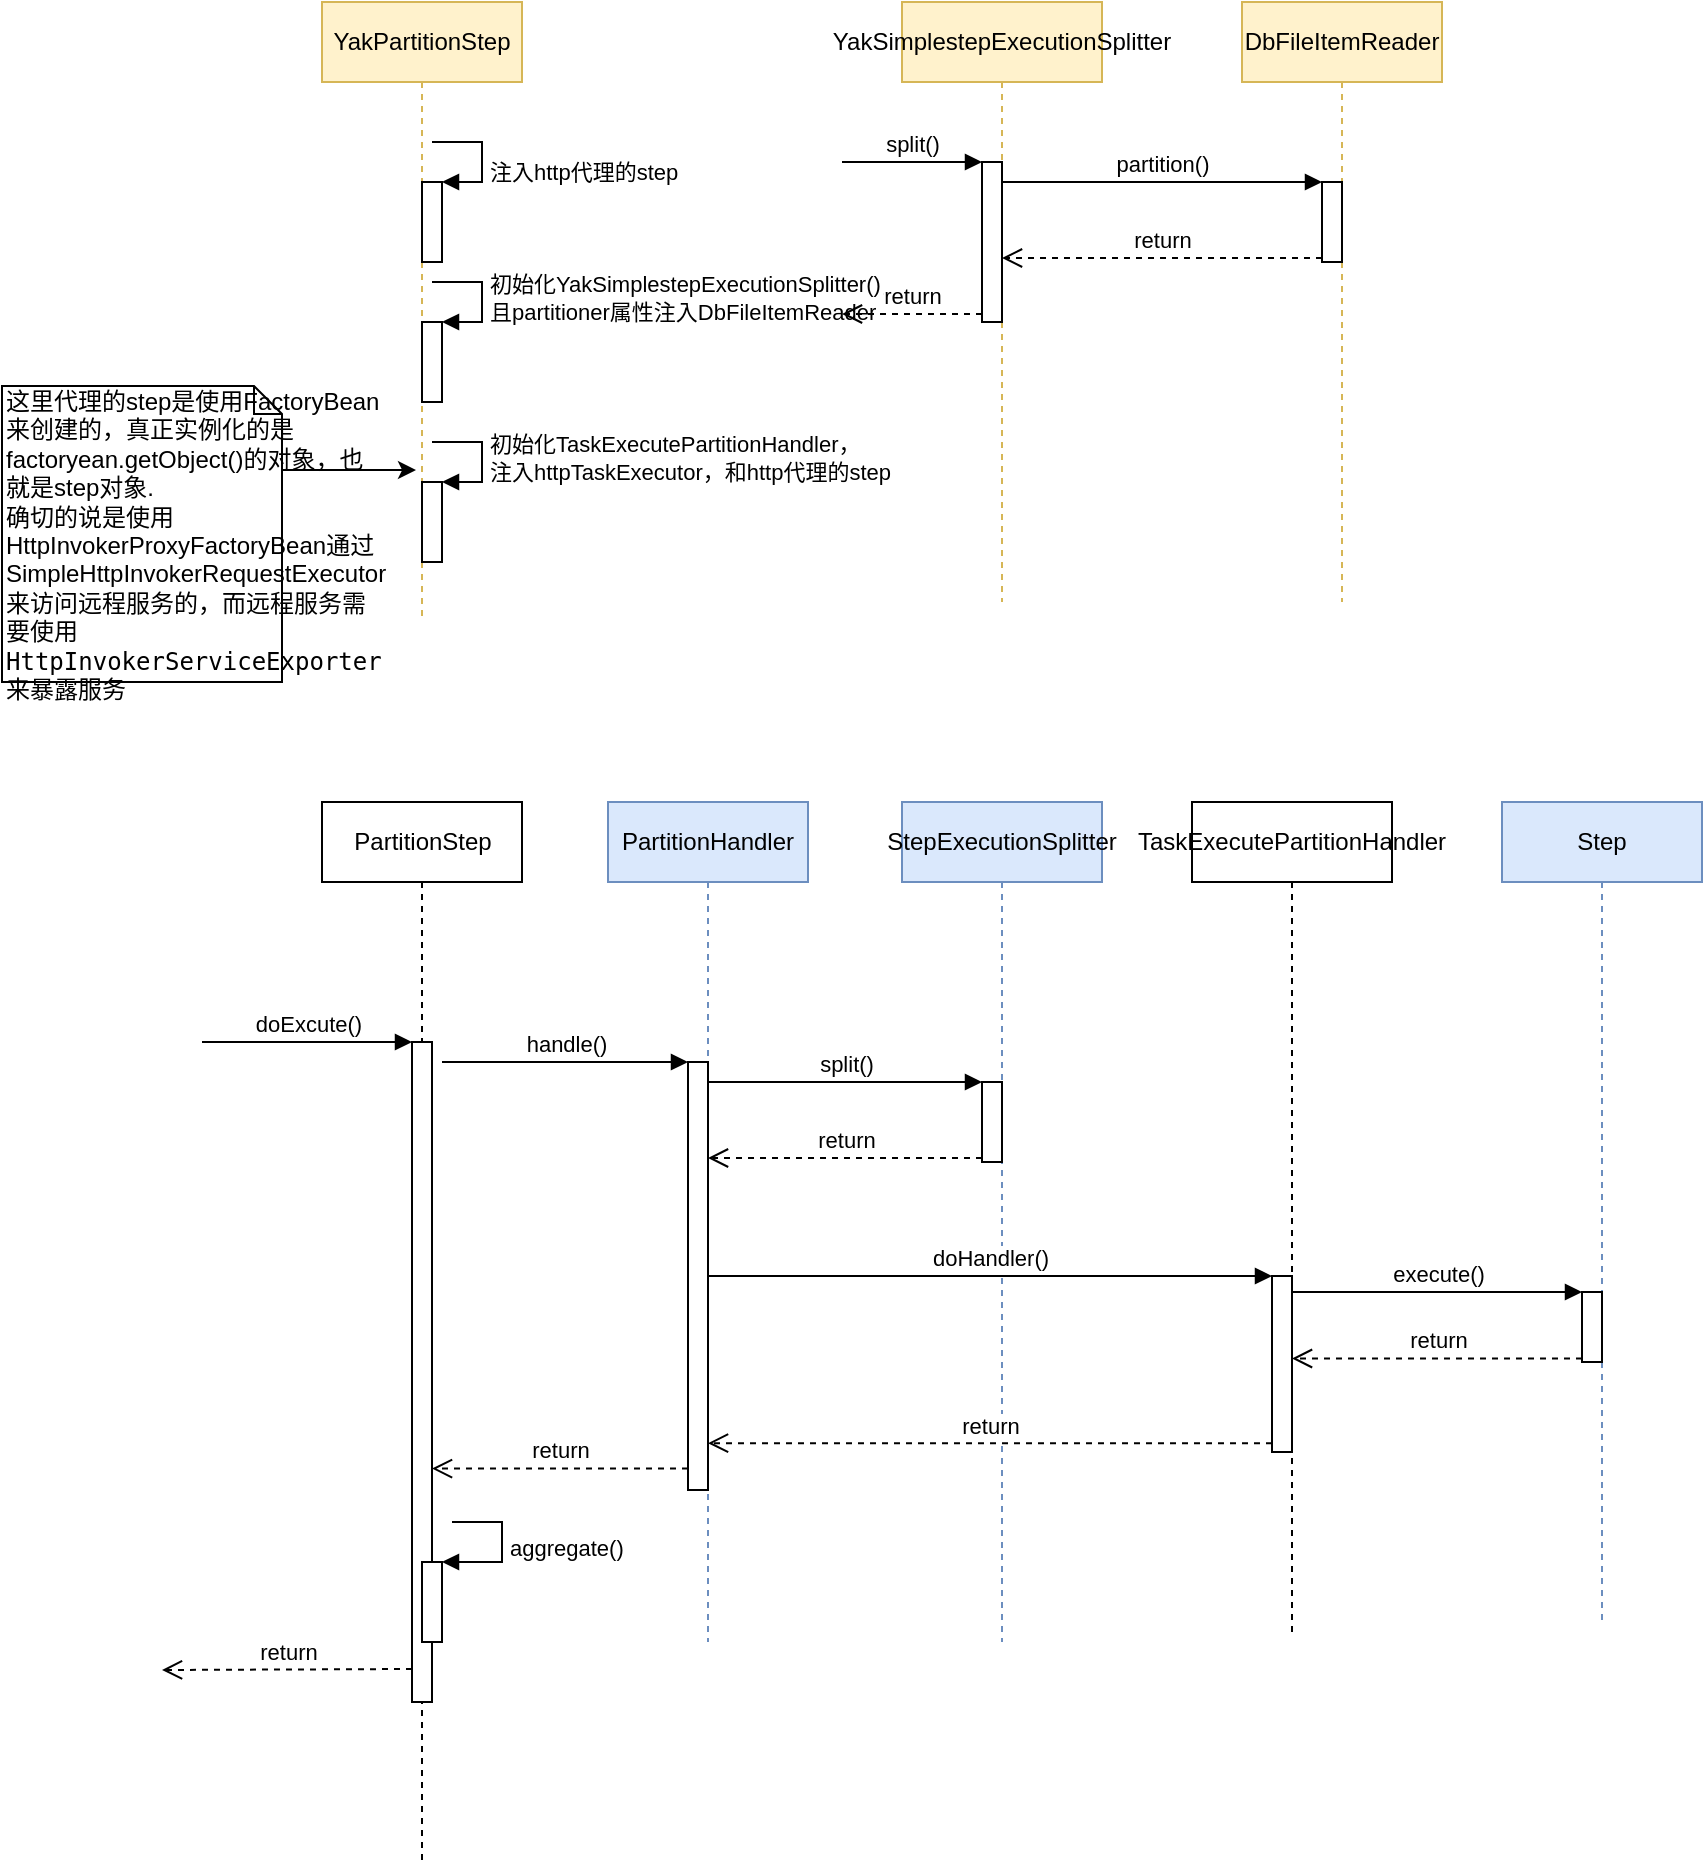 <mxfile version="10.5.2" type="github"><diagram id="ylUeLNdrSpQdOFzQ51bp" name="batch-PartitionStep"><mxGraphModel dx="1041" dy="1866" grid="1" gridSize="10" guides="1" tooltips="1" connect="1" arrows="1" fold="1" page="1" pageScale="1" pageWidth="827" pageHeight="1169" math="0" shadow="0"><root><mxCell id="0"/><mxCell id="1" parent="0"/><mxCell id="XrwcKrybZTWYj--sa5Qm-3" value="&lt;div&gt;PartitionStep&lt;/div&gt;" style="html=1;points=[];perimeter=orthogonalPerimeter;shape=umlLifeline;participant=label;fontFamily=Helvetica;fontSize=12;fontColor=#000000;align=center;strokeColor=#000000;fillColor=#ffffff;recursiveResize=0;container=1;collapsible=0;" parent="1" vertex="1"><mxGeometry x="170" y="110" width="100" height="530" as="geometry"/></mxCell><mxCell id="XrwcKrybZTWYj--sa5Qm-11" value="" style="html=1;points=[];perimeter=orthogonalPerimeter;" parent="XrwcKrybZTWYj--sa5Qm-3" vertex="1"><mxGeometry x="45" y="120" width="10" height="330" as="geometry"/></mxCell><mxCell id="-YU2F0639E0cb6_3mxNs-47" value="" style="html=1;points=[];perimeter=orthogonalPerimeter;" parent="XrwcKrybZTWYj--sa5Qm-3" vertex="1"><mxGeometry x="50" y="380" width="10" height="40" as="geometry"/></mxCell><mxCell id="-YU2F0639E0cb6_3mxNs-48" value="aggregate()" style="edgeStyle=orthogonalEdgeStyle;html=1;align=left;spacingLeft=2;endArrow=block;rounded=0;entryX=1;entryY=0;" parent="XrwcKrybZTWYj--sa5Qm-3" target="-YU2F0639E0cb6_3mxNs-47" edge="1"><mxGeometry relative="1" as="geometry"><mxPoint x="65" y="360" as="sourcePoint"/><Array as="points"><mxPoint x="90" y="360"/></Array></mxGeometry></mxCell><mxCell id="XrwcKrybZTWYj--sa5Qm-4" value="&lt;div&gt;PartitionHandler&lt;/div&gt;" style="shape=umlLifeline;perimeter=lifelinePerimeter;whiteSpace=wrap;html=1;container=1;collapsible=0;recursiveResize=0;outlineConnect=0;fillColor=#dae8fc;strokeColor=#6c8ebf;" parent="1" vertex="1"><mxGeometry x="313" y="110" width="100" height="420" as="geometry"/></mxCell><mxCell id="-YU2F0639E0cb6_3mxNs-1" value="" style="html=1;points=[];perimeter=orthogonalPerimeter;" parent="XrwcKrybZTWYj--sa5Qm-4" vertex="1"><mxGeometry x="40" y="130" width="10" height="214" as="geometry"/></mxCell><mxCell id="-YU2F0639E0cb6_3mxNs-4" value="StepExecutionSplitter" style="shape=umlLifeline;perimeter=lifelinePerimeter;whiteSpace=wrap;html=1;container=1;collapsible=0;recursiveResize=0;outlineConnect=0;fillColor=#dae8fc;strokeColor=#6c8ebf;" parent="1" vertex="1"><mxGeometry x="460" y="110" width="100" height="420" as="geometry"/></mxCell><mxCell id="-YU2F0639E0cb6_3mxNs-5" value="" style="html=1;points=[];perimeter=orthogonalPerimeter;" parent="-YU2F0639E0cb6_3mxNs-4" vertex="1"><mxGeometry x="40" y="140" width="10" height="40" as="geometry"/></mxCell><mxCell id="-YU2F0639E0cb6_3mxNs-6" value="split()" style="html=1;verticalAlign=bottom;endArrow=block;entryX=0;entryY=0;" parent="1" source="XrwcKrybZTWYj--sa5Qm-4" target="-YU2F0639E0cb6_3mxNs-5" edge="1"><mxGeometry relative="1" as="geometry"><mxPoint x="460" y="250" as="sourcePoint"/></mxGeometry></mxCell><mxCell id="-YU2F0639E0cb6_3mxNs-2" value="handle()" style="html=1;verticalAlign=bottom;endArrow=block;entryX=0;entryY=0;" parent="1" target="-YU2F0639E0cb6_3mxNs-1" edge="1"><mxGeometry relative="1" as="geometry"><mxPoint x="230" y="240" as="sourcePoint"/></mxGeometry></mxCell><mxCell id="-YU2F0639E0cb6_3mxNs-7" value="return" style="html=1;verticalAlign=bottom;endArrow=open;dashed=1;endSize=8;exitX=0;exitY=0.95;" parent="1" source="-YU2F0639E0cb6_3mxNs-5" target="XrwcKrybZTWYj--sa5Qm-4" edge="1"><mxGeometry relative="1" as="geometry"><mxPoint x="440" y="326" as="targetPoint"/></mxGeometry></mxCell><mxCell id="-YU2F0639E0cb6_3mxNs-3" value="return" style="html=1;verticalAlign=bottom;endArrow=open;dashed=1;endSize=8;exitX=0;exitY=0.95;" parent="1" source="-YU2F0639E0cb6_3mxNs-1" target="XrwcKrybZTWYj--sa5Qm-11" edge="1"><mxGeometry relative="1" as="geometry"><mxPoint x="290" y="316" as="targetPoint"/></mxGeometry></mxCell><mxCell id="-YU2F0639E0cb6_3mxNs-8" value="&lt;div&gt;TaskExecutePartitionHandler&lt;/div&gt;" style="shape=umlLifeline;perimeter=lifelinePerimeter;whiteSpace=wrap;html=1;container=1;collapsible=0;recursiveResize=0;outlineConnect=0;" parent="1" vertex="1"><mxGeometry x="605" y="110" width="100" height="418" as="geometry"/></mxCell><mxCell id="-YU2F0639E0cb6_3mxNs-16" value="" style="html=1;points=[];perimeter=orthogonalPerimeter;" parent="-YU2F0639E0cb6_3mxNs-8" vertex="1"><mxGeometry x="40" y="237" width="10" height="88" as="geometry"/></mxCell><mxCell id="-YU2F0639E0cb6_3mxNs-17" value="doHandler()" style="html=1;verticalAlign=bottom;endArrow=block;entryX=0;entryY=0;" parent="1" source="XrwcKrybZTWYj--sa5Qm-4" target="-YU2F0639E0cb6_3mxNs-16" edge="1"><mxGeometry relative="1" as="geometry"><mxPoint x="570" y="348" as="sourcePoint"/></mxGeometry></mxCell><mxCell id="-YU2F0639E0cb6_3mxNs-18" value="return" style="html=1;verticalAlign=bottom;endArrow=open;dashed=1;endSize=8;exitX=0;exitY=0.95;" parent="1" source="-YU2F0639E0cb6_3mxNs-16" target="XrwcKrybZTWYj--sa5Qm-4" edge="1"><mxGeometry relative="1" as="geometry"><mxPoint x="570" y="424" as="targetPoint"/></mxGeometry></mxCell><mxCell id="-YU2F0639E0cb6_3mxNs-22" value="Step" style="shape=umlLifeline;perimeter=lifelinePerimeter;whiteSpace=wrap;html=1;container=1;collapsible=0;recursiveResize=0;outlineConnect=0;fillColor=#dae8fc;strokeColor=#6c8ebf;" parent="1" vertex="1"><mxGeometry x="760" y="110" width="100" height="410" as="geometry"/></mxCell><mxCell id="-YU2F0639E0cb6_3mxNs-23" value="" style="html=1;points=[];perimeter=orthogonalPerimeter;" parent="-YU2F0639E0cb6_3mxNs-22" vertex="1"><mxGeometry x="40" y="245" width="10" height="35" as="geometry"/></mxCell><mxCell id="-YU2F0639E0cb6_3mxNs-25" value="return" style="html=1;verticalAlign=bottom;endArrow=open;dashed=1;endSize=8;exitX=0;exitY=0.95;" parent="1" source="-YU2F0639E0cb6_3mxNs-23" target="-YU2F0639E0cb6_3mxNs-8" edge="1"><mxGeometry relative="1" as="geometry"><mxPoint x="730" y="431" as="targetPoint"/></mxGeometry></mxCell><mxCell id="-YU2F0639E0cb6_3mxNs-24" value="execute()" style="html=1;verticalAlign=bottom;endArrow=block;entryX=0;entryY=0;" parent="1" source="-YU2F0639E0cb6_3mxNs-8" target="-YU2F0639E0cb6_3mxNs-23" edge="1"><mxGeometry relative="1" as="geometry"><mxPoint x="730" y="355" as="sourcePoint"/></mxGeometry></mxCell><mxCell id="-YU2F0639E0cb6_3mxNs-26" value="YakPartitionStep" style="shape=umlLifeline;perimeter=lifelinePerimeter;whiteSpace=wrap;html=1;container=1;collapsible=0;recursiveResize=0;outlineConnect=0;fillColor=#fff2cc;strokeColor=#d6b656;" parent="1" vertex="1"><mxGeometry x="170" y="-290" width="100" height="310" as="geometry"/></mxCell><mxCell id="-YU2F0639E0cb6_3mxNs-27" value="" style="html=1;points=[];perimeter=orthogonalPerimeter;" parent="-YU2F0639E0cb6_3mxNs-26" vertex="1"><mxGeometry x="50" y="90" width="10" height="40" as="geometry"/></mxCell><mxCell id="-YU2F0639E0cb6_3mxNs-28" value="&lt;br&gt;注入http代理的step" style="edgeStyle=orthogonalEdgeStyle;html=1;align=left;spacingLeft=2;endArrow=block;rounded=0;entryX=1;entryY=0;" parent="-YU2F0639E0cb6_3mxNs-26" target="-YU2F0639E0cb6_3mxNs-27" edge="1"><mxGeometry relative="1" as="geometry"><mxPoint x="55" y="70" as="sourcePoint"/><Array as="points"><mxPoint x="80" y="70"/></Array></mxGeometry></mxCell><mxCell id="-YU2F0639E0cb6_3mxNs-29" value="" style="html=1;points=[];perimeter=orthogonalPerimeter;" parent="-YU2F0639E0cb6_3mxNs-26" vertex="1"><mxGeometry x="50" y="160" width="10" height="40" as="geometry"/></mxCell><mxCell id="-YU2F0639E0cb6_3mxNs-30" value="&lt;div&gt;初始化YakSimplestepExecutionSplitter()，&lt;/div&gt;&lt;div&gt;且partitioner属性注入DbFileItemReader&lt;/div&gt;" style="edgeStyle=orthogonalEdgeStyle;html=1;align=left;spacingLeft=2;endArrow=block;rounded=0;entryX=1;entryY=0;" parent="-YU2F0639E0cb6_3mxNs-26" target="-YU2F0639E0cb6_3mxNs-29" edge="1"><mxGeometry relative="1" as="geometry"><mxPoint x="55" y="140" as="sourcePoint"/><Array as="points"><mxPoint x="80" y="140"/></Array></mxGeometry></mxCell><mxCell id="-YU2F0639E0cb6_3mxNs-31" value="" style="html=1;points=[];perimeter=orthogonalPerimeter;" parent="-YU2F0639E0cb6_3mxNs-26" vertex="1"><mxGeometry x="50" y="240" width="10" height="40" as="geometry"/></mxCell><mxCell id="-YU2F0639E0cb6_3mxNs-32" value="&lt;div&gt;初始化TaskExecutePartitionHandler，&lt;/div&gt;&lt;div&gt;注入httpTaskExecutor，和http代理的step&lt;/div&gt;" style="edgeStyle=orthogonalEdgeStyle;html=1;align=left;spacingLeft=2;endArrow=block;rounded=0;entryX=1;entryY=0;" parent="-YU2F0639E0cb6_3mxNs-26" target="-YU2F0639E0cb6_3mxNs-31" edge="1"><mxGeometry relative="1" as="geometry"><mxPoint x="55" y="220" as="sourcePoint"/><Array as="points"><mxPoint x="80" y="220"/></Array></mxGeometry></mxCell><mxCell id="XrwcKrybZTWYj--sa5Qm-12" value="doExcute()" style="html=1;verticalAlign=bottom;endArrow=block;entryX=0;entryY=0;" parent="1" target="XrwcKrybZTWYj--sa5Qm-11" edge="1"><mxGeometry relative="1" as="geometry"><mxPoint x="110" y="230" as="sourcePoint"/></mxGeometry></mxCell><mxCell id="XrwcKrybZTWYj--sa5Qm-13" value="return" style="html=1;verticalAlign=bottom;endArrow=open;dashed=1;endSize=8;exitX=0;exitY=0.95;" parent="1" source="XrwcKrybZTWYj--sa5Qm-11" edge="1"><mxGeometry relative="1" as="geometry"><mxPoint x="90" y="544" as="targetPoint"/></mxGeometry></mxCell><mxCell id="-YU2F0639E0cb6_3mxNs-34" value="YakSimplestepExecutionSplitter" style="shape=umlLifeline;perimeter=lifelinePerimeter;whiteSpace=wrap;html=1;container=1;collapsible=0;recursiveResize=0;outlineConnect=0;fillColor=#fff2cc;strokeColor=#d6b656;" parent="1" vertex="1"><mxGeometry x="460" y="-290" width="100" height="300" as="geometry"/></mxCell><mxCell id="-YU2F0639E0cb6_3mxNs-35" value="" style="html=1;points=[];perimeter=orthogonalPerimeter;" parent="-YU2F0639E0cb6_3mxNs-34" vertex="1"><mxGeometry x="40" y="80" width="10" height="80" as="geometry"/></mxCell><mxCell id="-YU2F0639E0cb6_3mxNs-36" value="split()" style="html=1;verticalAlign=bottom;endArrow=block;entryX=0;entryY=0;" parent="-YU2F0639E0cb6_3mxNs-34" target="-YU2F0639E0cb6_3mxNs-35" edge="1"><mxGeometry relative="1" as="geometry"><mxPoint x="-30" y="80" as="sourcePoint"/></mxGeometry></mxCell><mxCell id="-YU2F0639E0cb6_3mxNs-37" value="return" style="html=1;verticalAlign=bottom;endArrow=open;dashed=1;endSize=8;exitX=0;exitY=0.95;" parent="-YU2F0639E0cb6_3mxNs-34" source="-YU2F0639E0cb6_3mxNs-35" edge="1"><mxGeometry relative="1" as="geometry"><mxPoint x="-30" y="156" as="targetPoint"/></mxGeometry></mxCell><mxCell id="-YU2F0639E0cb6_3mxNs-38" value="DbFileItemReader" style="shape=umlLifeline;perimeter=lifelinePerimeter;whiteSpace=wrap;html=1;container=1;collapsible=0;recursiveResize=0;outlineConnect=0;fillColor=#fff2cc;strokeColor=#d6b656;" parent="1" vertex="1"><mxGeometry x="630" y="-290" width="100" height="300" as="geometry"/></mxCell><mxCell id="-YU2F0639E0cb6_3mxNs-43" value="" style="html=1;points=[];perimeter=orthogonalPerimeter;" parent="-YU2F0639E0cb6_3mxNs-38" vertex="1"><mxGeometry x="40" y="90" width="10" height="40" as="geometry"/></mxCell><mxCell id="-YU2F0639E0cb6_3mxNs-44" value="partition()" style="html=1;verticalAlign=bottom;endArrow=block;entryX=0;entryY=0;" parent="1" source="-YU2F0639E0cb6_3mxNs-35" target="-YU2F0639E0cb6_3mxNs-43" edge="1"><mxGeometry relative="1" as="geometry"><mxPoint x="600" y="-200" as="sourcePoint"/></mxGeometry></mxCell><mxCell id="-YU2F0639E0cb6_3mxNs-45" value="return" style="html=1;verticalAlign=bottom;endArrow=open;dashed=1;endSize=8;exitX=0;exitY=0.95;" parent="1" source="-YU2F0639E0cb6_3mxNs-43" target="-YU2F0639E0cb6_3mxNs-34" edge="1"><mxGeometry relative="1" as="geometry"><mxPoint x="600" y="-124" as="targetPoint"/></mxGeometry></mxCell><mxCell id="-YU2F0639E0cb6_3mxNs-50" style="edgeStyle=orthogonalEdgeStyle;rounded=0;orthogonalLoop=1;jettySize=auto;html=1;exitX=0;exitY=0;exitDx=100;exitDy=42;exitPerimeter=0;entryX=0.47;entryY=0.755;entryDx=0;entryDy=0;entryPerimeter=0;" parent="1" source="-YU2F0639E0cb6_3mxNs-49" target="-YU2F0639E0cb6_3mxNs-26" edge="1"><mxGeometry relative="1" as="geometry"><mxPoint x="260" y="-30" as="targetPoint"/></mxGeometry></mxCell><mxCell id="-YU2F0639E0cb6_3mxNs-49" value="这里代理的step是使用FactoryBean来创建的，真正实例化的是factoryean.getObject()的对象，也就是step对象.&lt;br&gt;确切的说是使用HttpInvokerProxyFactoryBean通过SimpleHttpInvokerRequestExecutor来访问远程服务的，而远程服务需要使用&lt;code&gt;&lt;span&gt;HttpInvokerServiceExporter来暴露服务&lt;/span&gt;&lt;/code&gt;" style="shape=note;whiteSpace=wrap;html=1;size=14;verticalAlign=top;align=left;spacingTop=-6;" parent="1" vertex="1"><mxGeometry x="10" y="-98" width="140" height="148" as="geometry"/></mxCell></root></mxGraphModel></diagram></mxfile>